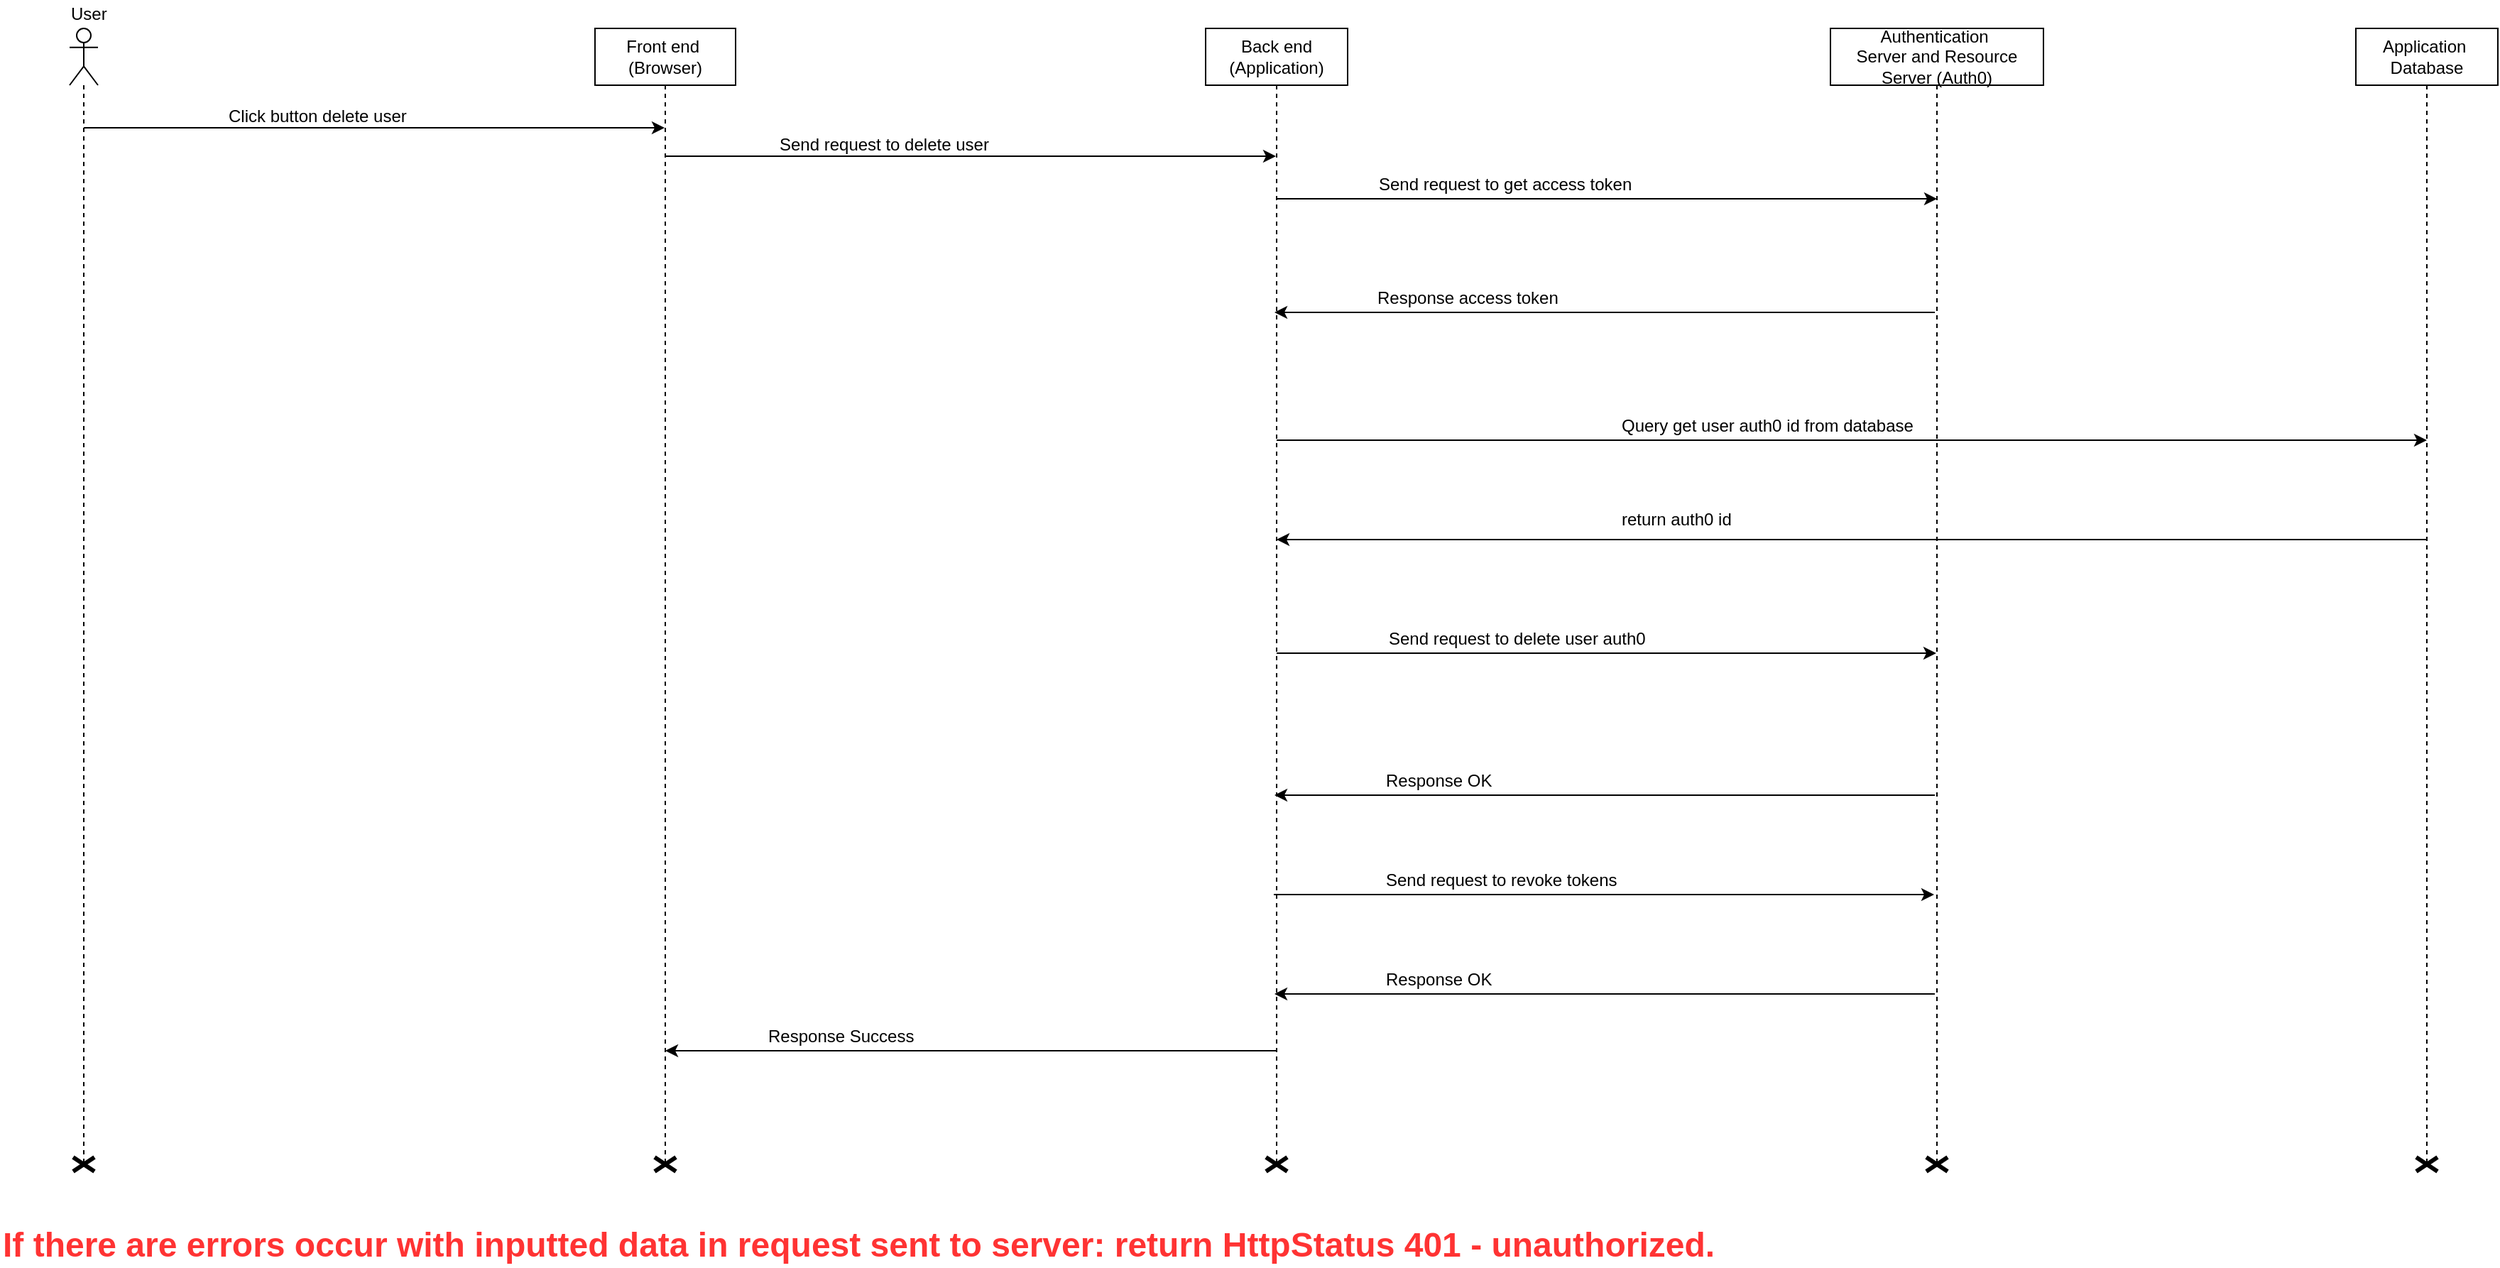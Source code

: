 <mxfile version="10.7.7" type="github"><diagram id="8ARBZfIoWmW3Zc19lmF9" name="Page-1"><mxGraphModel dx="1392" dy="836" grid="1" gridSize="10" guides="1" tooltips="1" connect="1" arrows="1" fold="1" page="1" pageScale="1" pageWidth="2339" pageHeight="3300" math="0" shadow="0"><root><mxCell id="0"/><mxCell id="1" parent="0"/><mxCell id="BI8uuhnr75ujeQICnxg3-1" style="edgeStyle=orthogonalEdgeStyle;rounded=0;orthogonalLoop=1;jettySize=auto;html=1;" parent="1" source="BI8uuhnr75ujeQICnxg3-2" target="BI8uuhnr75ujeQICnxg3-8" edge="1"><mxGeometry relative="1" as="geometry"><Array as="points"><mxPoint x="790" y="130"/><mxPoint x="790" y="130"/></Array></mxGeometry></mxCell><mxCell id="BI8uuhnr75ujeQICnxg3-2" value="Front end&amp;nbsp;&lt;br&gt;(Browser)&lt;br&gt;" style="shape=umlLifeline;perimeter=lifelinePerimeter;whiteSpace=wrap;html=1;container=1;collapsible=0;recursiveResize=0;outlineConnect=0;" parent="1" vertex="1"><mxGeometry x="520" y="40" width="99" height="800" as="geometry"/></mxCell><mxCell id="BI8uuhnr75ujeQICnxg3-3" style="edgeStyle=orthogonalEdgeStyle;rounded=0;orthogonalLoop=1;jettySize=auto;html=1;" parent="1" edge="1"><mxGeometry relative="1" as="geometry"><Array as="points"><mxPoint x="1189" y="240"/><mxPoint x="1189" y="240"/></Array><mxPoint x="1463.5" y="240" as="sourcePoint"/><mxPoint x="998.5" y="240" as="targetPoint"/></mxGeometry></mxCell><mxCell id="BI8uuhnr75ujeQICnxg3-4" value="Authentication&amp;nbsp;&lt;br&gt;Server and Resource Server (Auth0)&lt;br&gt;" style="shape=umlLifeline;perimeter=lifelinePerimeter;whiteSpace=wrap;html=1;container=1;collapsible=0;recursiveResize=0;outlineConnect=0;" parent="1" vertex="1"><mxGeometry x="1390" y="40" width="150" height="800" as="geometry"/></mxCell><mxCell id="BI8uuhnr75ujeQICnxg3-5" value="" style="shape=umlDestroy;whiteSpace=wrap;html=1;strokeWidth=3;" parent="BI8uuhnr75ujeQICnxg3-4" vertex="1"><mxGeometry x="67.5" y="795" width="15" height="10" as="geometry"/></mxCell><mxCell id="BI8uuhnr75ujeQICnxg3-6" style="edgeStyle=orthogonalEdgeStyle;rounded=0;orthogonalLoop=1;jettySize=auto;html=1;" parent="1" source="BI8uuhnr75ujeQICnxg3-12" target="BI8uuhnr75ujeQICnxg3-2" edge="1"><mxGeometry relative="1" as="geometry"><mxPoint x="169.324" y="110.118" as="sourcePoint"/><Array as="points"><mxPoint x="440" y="110"/><mxPoint x="440" y="110"/></Array></mxGeometry></mxCell><mxCell id="BI8uuhnr75ujeQICnxg3-7" style="edgeStyle=orthogonalEdgeStyle;rounded=0;orthogonalLoop=1;jettySize=auto;html=1;" parent="1" edge="1"><mxGeometry relative="1" as="geometry"><mxPoint x="1810" y="330" as="targetPoint"/><Array as="points"><mxPoint x="1160.5" y="330"/><mxPoint x="1160.5" y="330"/></Array><mxPoint x="1000" y="330" as="sourcePoint"/></mxGeometry></mxCell><mxCell id="cgsgMDHxZGtymFoPwkW1-5" style="edgeStyle=orthogonalEdgeStyle;rounded=0;orthogonalLoop=1;jettySize=auto;html=1;" edge="1" parent="1" source="BI8uuhnr75ujeQICnxg3-8" target="BI8uuhnr75ujeQICnxg3-4"><mxGeometry relative="1" as="geometry"><Array as="points"><mxPoint x="1300" y="480"/><mxPoint x="1300" y="480"/></Array></mxGeometry></mxCell><mxCell id="BI8uuhnr75ujeQICnxg3-8" value="Back end&lt;br&gt;(Application)&lt;br&gt;" style="shape=umlLifeline;perimeter=lifelinePerimeter;whiteSpace=wrap;html=1;container=1;collapsible=0;recursiveResize=0;outlineConnect=0;" parent="1" vertex="1"><mxGeometry x="950" y="40" width="100" height="800" as="geometry"/></mxCell><mxCell id="BI8uuhnr75ujeQICnxg3-9" value="Click button delete user" style="text;html=1;resizable=0;points=[];autosize=1;align=left;verticalAlign=top;spacingTop=-4;" parent="1" vertex="1"><mxGeometry x="260" y="92" width="140" height="20" as="geometry"/></mxCell><mxCell id="BI8uuhnr75ujeQICnxg3-10" value="Send request to delete user&amp;nbsp;&lt;br&gt;" style="text;html=1;resizable=0;points=[];autosize=1;align=left;verticalAlign=top;spacingTop=-4;" parent="1" vertex="1"><mxGeometry x="648" y="112" width="170" height="20" as="geometry"/></mxCell><mxCell id="BI8uuhnr75ujeQICnxg3-11" value="Response access token&lt;br&gt;" style="text;html=1;resizable=0;points=[];autosize=1;align=left;verticalAlign=top;spacingTop=-4;" parent="1" vertex="1"><mxGeometry x="1069" y="220" width="140" height="20" as="geometry"/></mxCell><mxCell id="BI8uuhnr75ujeQICnxg3-12" value="" style="shape=umlLifeline;participant=umlActor;perimeter=lifelinePerimeter;whiteSpace=wrap;html=1;container=1;collapsible=0;recursiveResize=0;verticalAlign=top;spacingTop=36;labelBackgroundColor=#ffffff;outlineConnect=0;" parent="1" vertex="1"><mxGeometry x="150" y="40" width="20" height="800" as="geometry"/></mxCell><mxCell id="BI8uuhnr75ujeQICnxg3-13" value="User&amp;nbsp;&lt;br&gt;" style="text;html=1;resizable=0;points=[];autosize=1;align=left;verticalAlign=top;spacingTop=-4;" parent="1" vertex="1"><mxGeometry x="149" y="20" width="40" height="20" as="geometry"/></mxCell><mxCell id="BI8uuhnr75ujeQICnxg3-14" style="edgeStyle=orthogonalEdgeStyle;rounded=0;orthogonalLoop=1;jettySize=auto;html=1;" parent="1" edge="1"><mxGeometry relative="1" as="geometry"><mxPoint x="1000" y="160" as="sourcePoint"/><mxPoint x="1465" y="160" as="targetPoint"/><Array as="points"><mxPoint x="1230.5" y="160"/><mxPoint x="1230.5" y="160"/></Array></mxGeometry></mxCell><mxCell id="BI8uuhnr75ujeQICnxg3-15" value="Send request to get access token&lt;br&gt;" style="text;html=1;resizable=0;points=[];autosize=1;align=left;verticalAlign=top;spacingTop=-4;" parent="1" vertex="1"><mxGeometry x="1069.5" y="140" width="190" height="20" as="geometry"/></mxCell><mxCell id="cgsgMDHxZGtymFoPwkW1-3" style="edgeStyle=orthogonalEdgeStyle;rounded=0;orthogonalLoop=1;jettySize=auto;html=1;" edge="1" parent="1" source="BI8uuhnr75ujeQICnxg3-16" target="BI8uuhnr75ujeQICnxg3-8"><mxGeometry relative="1" as="geometry"><Array as="points"><mxPoint x="1270" y="400"/><mxPoint x="1270" y="400"/></Array></mxGeometry></mxCell><mxCell id="BI8uuhnr75ujeQICnxg3-16" value="Application&amp;nbsp;&lt;br&gt;Database&lt;br&gt;" style="shape=umlLifeline;perimeter=lifelinePerimeter;whiteSpace=wrap;html=1;container=1;collapsible=0;recursiveResize=0;outlineConnect=0;" parent="1" vertex="1"><mxGeometry x="1760" y="40" width="100" height="800" as="geometry"/></mxCell><mxCell id="BI8uuhnr75ujeQICnxg3-17" value="Query get user auth0 id from database" style="text;html=1;resizable=0;points=[];autosize=1;align=left;verticalAlign=top;spacingTop=-4;" parent="1" vertex="1"><mxGeometry x="1240.5" y="310" width="220" height="20" as="geometry"/></mxCell><mxCell id="BI8uuhnr75ujeQICnxg3-18" value="&lt;font style=&quot;font-size: 24px&quot; color=&quot;#ff3333&quot;&gt;If there are errors occur with inputted data in request sent to server: return HttpStatus 401 - unauthorized.&lt;/font&gt;&lt;br&gt;" style="text;html=1;resizable=0;points=[];autosize=1;align=left;verticalAlign=top;spacingTop=-4;fontStyle=1" parent="1" vertex="1"><mxGeometry x="101" y="880" width="1130" height="20" as="geometry"/></mxCell><mxCell id="BI8uuhnr75ujeQICnxg3-19" value="Response Success&lt;br&gt;" style="text;html=1;resizable=0;points=[];autosize=1;align=left;verticalAlign=top;spacingTop=-4;" parent="1" vertex="1"><mxGeometry x="640" y="740" width="120" height="20" as="geometry"/></mxCell><mxCell id="BI8uuhnr75ujeQICnxg3-20" style="edgeStyle=orthogonalEdgeStyle;rounded=0;orthogonalLoop=1;jettySize=auto;html=1;" parent="1" source="BI8uuhnr75ujeQICnxg3-8" target="BI8uuhnr75ujeQICnxg3-2" edge="1"><mxGeometry relative="1" as="geometry"><Array as="points"><mxPoint x="850" y="760"/><mxPoint x="850" y="760"/></Array><mxPoint x="999.5" y="500" as="sourcePoint"/><mxPoint x="780" y="500" as="targetPoint"/></mxGeometry></mxCell><mxCell id="BI8uuhnr75ujeQICnxg3-21" value="" style="shape=umlDestroy;whiteSpace=wrap;html=1;strokeWidth=3;" parent="1" vertex="1"><mxGeometry x="152.5" y="835" width="15" height="10" as="geometry"/></mxCell><mxCell id="BI8uuhnr75ujeQICnxg3-22" value="" style="shape=umlDestroy;whiteSpace=wrap;html=1;strokeWidth=3;" parent="1" vertex="1"><mxGeometry x="562" y="835" width="15" height="10" as="geometry"/></mxCell><mxCell id="BI8uuhnr75ujeQICnxg3-23" value="" style="shape=umlDestroy;whiteSpace=wrap;html=1;strokeWidth=3;" parent="1" vertex="1"><mxGeometry x="992.5" y="835" width="15" height="10" as="geometry"/></mxCell><mxCell id="BI8uuhnr75ujeQICnxg3-24" value="" style="shape=umlDestroy;whiteSpace=wrap;html=1;strokeWidth=3;" parent="1" vertex="1"><mxGeometry x="1802.5" y="835" width="15" height="10" as="geometry"/></mxCell><mxCell id="cgsgMDHxZGtymFoPwkW1-4" value="return auth0 id" style="text;html=1;resizable=0;points=[];autosize=1;align=left;verticalAlign=top;spacingTop=-4;" vertex="1" parent="1"><mxGeometry x="1240.5" y="376" width="90" height="20" as="geometry"/></mxCell><mxCell id="cgsgMDHxZGtymFoPwkW1-6" value="Send request to delete user auth0" style="text;html=1;resizable=0;points=[];autosize=1;align=left;verticalAlign=top;spacingTop=-4;" vertex="1" parent="1"><mxGeometry x="1076.5" y="460" width="200" height="20" as="geometry"/></mxCell><mxCell id="cgsgMDHxZGtymFoPwkW1-7" style="edgeStyle=orthogonalEdgeStyle;rounded=0;orthogonalLoop=1;jettySize=auto;html=1;" edge="1" parent="1"><mxGeometry relative="1" as="geometry"><Array as="points"><mxPoint x="1188.5" y="580"/><mxPoint x="1188.5" y="580"/></Array><mxPoint x="1463.5" y="580" as="sourcePoint"/><mxPoint x="998.5" y="580" as="targetPoint"/></mxGeometry></mxCell><mxCell id="cgsgMDHxZGtymFoPwkW1-8" value="Response OK&lt;br&gt;" style="text;html=1;resizable=0;points=[];autosize=1;align=left;verticalAlign=top;spacingTop=-4;" vertex="1" parent="1"><mxGeometry x="1075" y="560" width="90" height="20" as="geometry"/></mxCell><mxCell id="cgsgMDHxZGtymFoPwkW1-9" style="edgeStyle=orthogonalEdgeStyle;rounded=0;orthogonalLoop=1;jettySize=auto;html=1;" edge="1" parent="1"><mxGeometry relative="1" as="geometry"><mxPoint x="998" y="650" as="sourcePoint"/><mxPoint x="1463" y="650" as="targetPoint"/><Array as="points"><mxPoint x="1298.5" y="650"/><mxPoint x="1298.5" y="650"/></Array></mxGeometry></mxCell><mxCell id="cgsgMDHxZGtymFoPwkW1-10" value="Send request to revoke tokens" style="text;html=1;resizable=0;points=[];autosize=1;align=left;verticalAlign=top;spacingTop=-4;" vertex="1" parent="1"><mxGeometry x="1075" y="630" width="180" height="20" as="geometry"/></mxCell><mxCell id="cgsgMDHxZGtymFoPwkW1-11" style="edgeStyle=orthogonalEdgeStyle;rounded=0;orthogonalLoop=1;jettySize=auto;html=1;" edge="1" parent="1"><mxGeometry relative="1" as="geometry"><Array as="points"><mxPoint x="1188.5" y="720"/><mxPoint x="1188.5" y="720"/></Array><mxPoint x="1463.5" y="720" as="sourcePoint"/><mxPoint x="998.5" y="720" as="targetPoint"/></mxGeometry></mxCell><mxCell id="cgsgMDHxZGtymFoPwkW1-12" value="Response OK&lt;br&gt;" style="text;html=1;resizable=0;points=[];autosize=1;align=left;verticalAlign=top;spacingTop=-4;" vertex="1" parent="1"><mxGeometry x="1075" y="700" width="90" height="20" as="geometry"/></mxCell></root></mxGraphModel></diagram></mxfile>